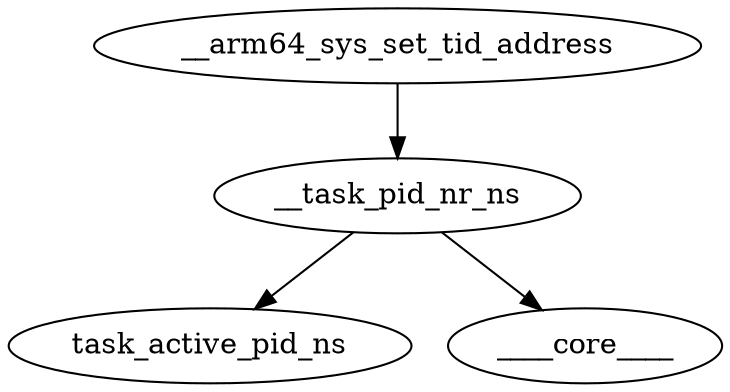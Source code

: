 digraph kerncollapsed {
    "task_active_pid_ns" [color="black"];
    "__arm64_sys_set_tid_address" [color="black"];
    "__task_pid_nr_ns" [color="black"];
    "____core____" [color="kernel"];
    "__arm64_sys_set_tid_address" -> "__task_pid_nr_ns" [color="black"];
    "__task_pid_nr_ns" -> "____core____" [color="black"];
    "__task_pid_nr_ns" -> "task_active_pid_ns" [color="black"];
}

